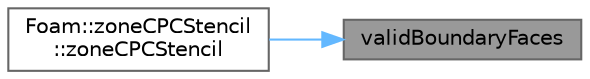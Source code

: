 digraph "validBoundaryFaces"
{
 // LATEX_PDF_SIZE
  bgcolor="transparent";
  edge [fontname=Helvetica,fontsize=10,labelfontname=Helvetica,labelfontsize=10];
  node [fontname=Helvetica,fontsize=10,shape=box,height=0.2,width=0.4];
  rankdir="RL";
  Node1 [id="Node000001",label="validBoundaryFaces",height=0.2,width=0.4,color="gray40", fillcolor="grey60", style="filled", fontcolor="black",tooltip=" "];
  Node1 -> Node2 [id="edge1_Node000001_Node000002",dir="back",color="steelblue1",style="solid",tooltip=" "];
  Node2 [id="Node000002",label="Foam::zoneCPCStencil\l::zoneCPCStencil",height=0.2,width=0.4,color="grey40", fillcolor="white", style="filled",URL="$classFoam_1_1zoneCPCStencil.html#ae9326a5f124b7149f04dbe9529aafa8e",tooltip=" "];
}

